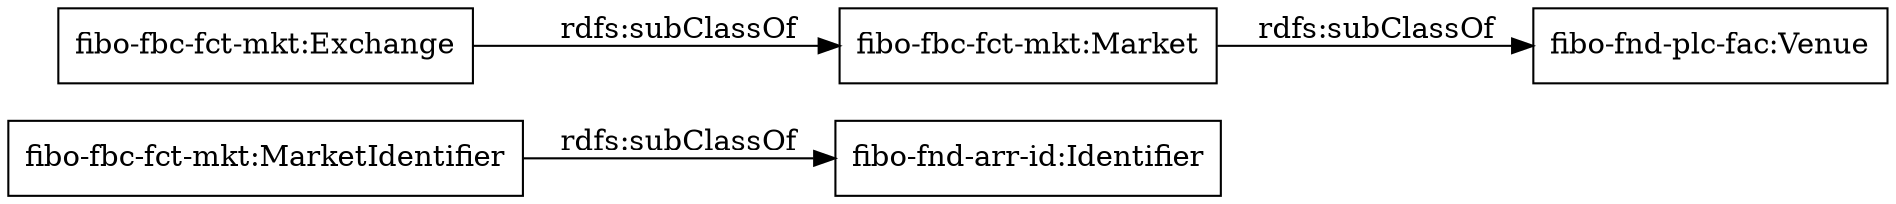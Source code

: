 digraph ar2dtool_diagram { 
rankdir=LR;
size="1000"
node [shape = rectangle, color="black"]; "fibo-fbc-fct-mkt:MarketIdentifier" "fibo-fbc-fct-mkt:Market" "fibo-fbc-fct-mkt:Exchange" ; /*classes style*/
	"fibo-fbc-fct-mkt:Exchange" -> "fibo-fbc-fct-mkt:Market" [ label = "rdfs:subClassOf" ];
	"fibo-fbc-fct-mkt:Market" -> "fibo-fnd-plc-fac:Venue" [ label = "rdfs:subClassOf" ];
	"fibo-fbc-fct-mkt:MarketIdentifier" -> "fibo-fnd-arr-id:Identifier" [ label = "rdfs:subClassOf" ];

}
